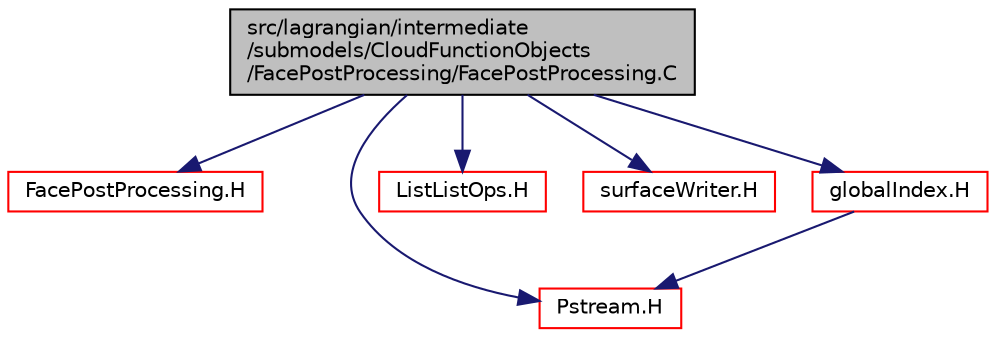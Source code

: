 digraph "src/lagrangian/intermediate/submodels/CloudFunctionObjects/FacePostProcessing/FacePostProcessing.C"
{
  bgcolor="transparent";
  edge [fontname="Helvetica",fontsize="10",labelfontname="Helvetica",labelfontsize="10"];
  node [fontname="Helvetica",fontsize="10",shape=record];
  Node1 [label="src/lagrangian/intermediate\l/submodels/CloudFunctionObjects\l/FacePostProcessing/FacePostProcessing.C",height=0.2,width=0.4,color="black", fillcolor="grey75", style="filled", fontcolor="black"];
  Node1 -> Node2 [color="midnightblue",fontsize="10",style="solid",fontname="Helvetica"];
  Node2 [label="FacePostProcessing.H",height=0.2,width=0.4,color="red",URL="$a06589.html"];
  Node1 -> Node3 [color="midnightblue",fontsize="10",style="solid",fontname="Helvetica"];
  Node3 [label="Pstream.H",height=0.2,width=0.4,color="red",URL="$a07794.html"];
  Node1 -> Node4 [color="midnightblue",fontsize="10",style="solid",fontname="Helvetica"];
  Node4 [label="ListListOps.H",height=0.2,width=0.4,color="red",URL="$a07643.html"];
  Node1 -> Node5 [color="midnightblue",fontsize="10",style="solid",fontname="Helvetica"];
  Node5 [label="surfaceWriter.H",height=0.2,width=0.4,color="red",URL="$a09747.html"];
  Node1 -> Node6 [color="midnightblue",fontsize="10",style="solid",fontname="Helvetica"];
  Node6 [label="globalIndex.H",height=0.2,width=0.4,color="red",URL="$a08595.html"];
  Node6 -> Node3 [color="midnightblue",fontsize="10",style="solid",fontname="Helvetica"];
}
